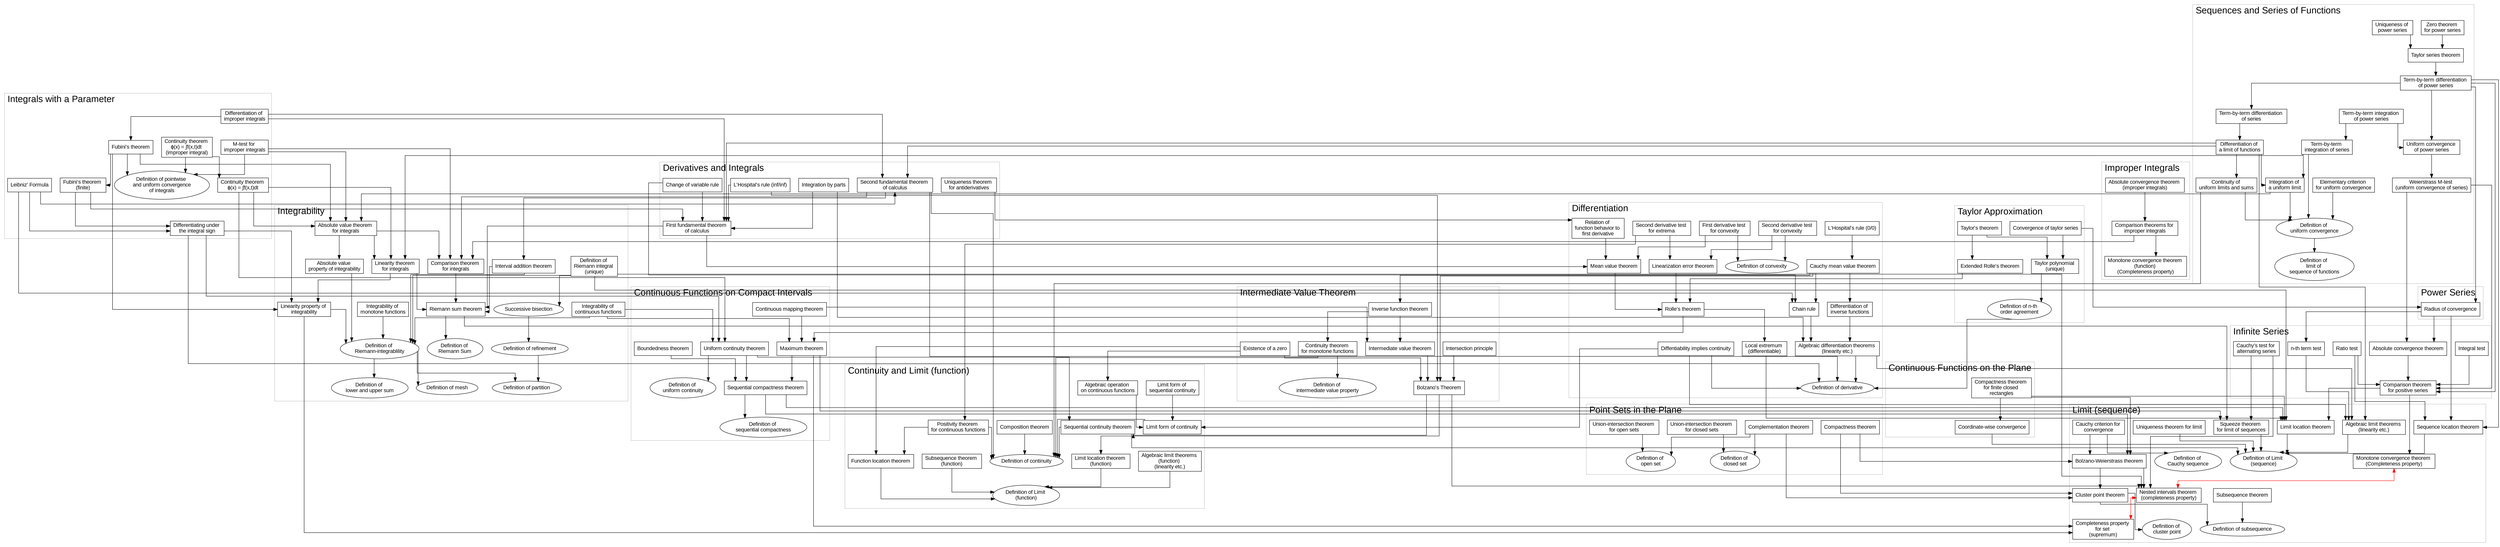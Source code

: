 digraph real_analysis_dependency {
    node [shape=box,fontname="Arial"];
    graph [fontsize=24,fontname="Arial",color="gray",labelfontsize=36,nodesep=0.3,splines=ortho];
    mct [label="Monotone convergence theorem \n(Completeness property)"];
    mctf [label="Monotone convergence theorem \n(function) \n(Completeness property)"];
    dol [label="Definition of Limit \n(sequence)", shape="oval"];
    dolf [label="Definition of Limit \n(function)", shape="oval"];
    doc [label="Definition of continuity", shape="oval"];
    dos [label="Definition of subsequence", shape="oval"];
    docs [label="Definition of \nCauchy sequence", shape="oval"];
    docp [label="Definition of \ncluster point", shape="oval"];
    utfl [label="Uniqueness theorem for limit"];
    stfls [label="Squeeze theorem \nfor limit of sequences"];
    ccfc [label="Cauchy criterion for \nconvergence"];
    llt [label="Limit location theorem"];
    lltf [label="Limit location theorem \n(function)"];
    flt [label="Function location theorem"];
    alt [label="Algebraic limit theorems \n(linearity etc.)"];
    adt [label="Algebraic differentiation theorems \n(linearity etc.)"];
    slt [label="Sequence location theorem"];
    st [label="Subsequence theorem"];
    stf [label="Subsequence theorem \n(function)"];
    nit [label="Nested intervals theorem \n(completeness property)"];
    cpt [label="Cluster point theorem"];
    bwt [label="Bolzano-Weierstrass theorem"];
    cpfs [label="Completeness property \nfor set \n(supremum)"];
    ctfps [label="Comparison theorem \nfor positive series"];
    act [label="Absolute convergence theorem"];
    actii [label="Absolute convergence theorem \n(improper integrals)"];
    rt [label="Ratio test"];
    it [label="Integral test"];
    ctfas [label="Cauchy's test for \nalternating series"];
    ntt [label="n-th term test"];
    roc [label="Radius of convergence"];
    lfoc [label="Limit form of continuity"];
    altf [label="Algebraic limit theorems \n(function) \n(linearity etc.)"];
    aoocf [label="Algebraic operation \non continuous functions"];
    cf [label="Composition theorem"];
    sct [label="Sequential continuity theorem"];
    lfost [label="Limit form of \nsequential continuity"];
    bt [label="Bolzano's Theorem"];
    ivt [label="Intermediate value theorem"];
    eoaz [label="Existence of a zero"];
    ip [label="Intersection principle"];
    ift [label="Inverse function theorem"];
    ctfmf [label="Continuity theorem \nfor monotone functions"];
    sct2 [label="Sequential compactness theorem"];
    dosc [label="Definition of \nsequential compactness", shape="oval"];
    bt2 [label="Boundedness theorem"];
    mt [label="Maximum theorem"];
    doivp [label="Definition of \nintermediate value property", shape="oval"];
    cmt [label="Continuous mapping theorem"];
    douc [label="Definition of \nuniform continuity", shape="oval"];
    uct [label="Uniform continuity theorem"];
    dod [label="Definition of derivative", shape="oval"];
    dic [label="Diffentiability implies continuity"];
    cr [label="Chain rule"];
    doif [label="Differentiation of \ninverse functions"];
    le [label="Local extremum \n(differentiable)"];
    rt2 [label="Rolle's theorem"];
    ert [label="Extended Rolle's theorem"];
    mvt [label="Mean value theorem"];
    rofbtfd [label="Relation of \nfunction behavior to \nfirst derivative"];
    lr [label="L'Hospital's rule (0/0)"];
    lr2 [label="L'Hospital's rule (inf/inf)"];
    cmvt [label="Cauchy mean value theorem"];
    let [label="Linearization error theorem"];
    sdt [label="Second derivative test \nfor extrema"];
    ptfcf [label="Positivity theorem \nfor continuous functions"];
    sdtfc [label="Second derivative test \nfor convexity"];
    fdtfc [label="First derivative test \nfor convexity"];
    doc2 [label="Definition of convexity", shape="oval"];
    donoa [label="Definition of n-th \norder agreement", shape="oval"];
    tp [label="Taylor polynomial \n(unique)"];
    tf [label="Taylor's theorem"];
    cots [label="Convergence of taylor series"];
    dori [label="Definition of \nRiemann-integrablility", shape="oval"];
    dop [label="Definition of partition", shape="oval"];
    dom [label="Definition of mesh", shape="oval"];
    dolaus [label="Definition of \nlower and upper sum", shape="oval"];
    iomf [label="Integrability of \nmonotone functions"];
    iocf [label="Integrability of \ncontinuous functions"];
    lpoi [label="Linearity property of \nintegrability"];
    avpoi [label="Absolute value \nproperty of integrability"];
    dor [label="Definition of refinement", shape="oval"];
    sb [label="Successive bisection", shape="oval"];
    dori2 [label="Definition of \nRiemann integral \n(unique)"];
    dors [label="Definition of \nRiemann Sum", shape="oval"];
    rst [label="Riemann sum theorem"];
    ltfi [label="Linearity theorem \nfor integrals"];
    avtfi [label="Absolute value theorem \nfor integrals"];
    ctfi [label="Comparison theorem \nfor integrals"];
    iat [label="Interval addition theorem"];
    fftoc [label="First fundamental theorem \nof calculus"];
    sftoc [label="Second fundamental theorem \nof calculus"];
    utfa [label="Uniqueness theorem \nfor antiderivatives"];
    ibp [label="Integration by parts"];
    covr [label="Change of variable rule"];
    ctfii [label="Comparison theorems for \nimproper integrals"];
    dolosof [label="Definition of \nlimit of \nsequence of functions", shape="oval"];
    douc2 [label="Definition of \nuniform convergence", shape="oval" ];
    ecfuc [label="Elementary criterion \nfor uniform convergence"];
    wmt [label="Weierstrass M-test \n(uniform convergence of series)"];
	ucops [label="Uniform convergence \nof power series"];
	coulas [label="Continuity of \nuniform limits and sums"];
	ioaul [label="Integration of \na uniform limit"];
	tbtios [label="Term-by-term \nintegration of series"];
	doalof [label="Differentiation of \na limit of functions"];
    tbtdos [label="Term-by-term differentiation \nof series"];
    tbtiops [label="Term-by-term integration \nof power series"];
    tbtdops [label="Term-by-term differentiation \nof power series"];
    tst [label="Taylor series theorem"];
    ztps [label="Zero theorem \nfor power series"];
    uops [label="Uniqueness of \npower series"];
    cwc [label="Coordinate-wise convergence"];
    ctffcr [label="Compactness theorem \nfor finite closed \nrectangles"];
    docs2 [label="Definition of \nclosed set", shape="oval"];
    doos [label="Definition of \nopen set", shape="oval"];
    uitfcs [label="Union-intersection theorem \nfor closed sets"];
    uitfos [label="Union-intersection theorem \nfor open sets"];
    ct [label="Compactness theorem"];
    ct2 [label="Complementation theorem"];
    ct3 [label="Continuity theorem \nϕ(x) = ∫f(x,t)dt"];
    dutis [label="Differentiating under \nthe integral sign"];
    lf [label="Leibniz' Formula"];
    ft [label="Fubini's theorem \n(finite)"];
    ft2 [label="Fubini's theorem"];
    dopaucoi [label="Definition of pointwise \n and uniform convergence \nof integrals", shape="oval"];
    mtfi [label="M-test for \nimproper integrals"];
    ct4 [label="Continuity theorem \nϕ(x) = ∫f(x,t)dt \n(improper integral)"];
    doii [label="Differentiation of \nimproper integrals"];

    subgraph cluster_limit { 
        label="Limit (sequence)";
        labeljust="l";
        utfl -> dol;
        stfls -> dol;
        alt -> dol;
        llt -> dol;
        slt -> dol;
        st -> dos;
        mct -> nit [color=red, dir="both"];
        cpt -> docp;
        cpt -> dos;
        bwt -> cpt;
        bwt -> nit;
        nit -> cpfs [color=red, dir="both"];
        ccfc -> docs;
        ccfc -> bwt;
    } 
    subgraph cluster_infinite_series {
        label="Infinite Series";
        labeljust="l";
        ctfps -> llt;
        ctfps -> mct;
        act -> ctfps;
        rt -> slt;
        rt -> ctfps;
        it -> ctfps;
        ntt -> alt;
        ctfas -> nit;
        ctfas -> stfls;
    }
    subgraph cluster_power_series {
        label="Power Series";
        labeljust="l";
        roc -> slt;
        roc -> ntt;
        roc -> act;
    }
    subgraph cluster_continuity_and_limit {
        label="Continuity and Limit (function)";
        labeljust="l";
        lfoc -> doc;
        altf -> dolf;
        stf -> dolf;
        lltf -> dolf;
        flt -> dolf;
        aoocf -> lfoc;
        cf -> doc;
        sct -> doc;
        sct -> dol;
        lfost -> lfoc;
        ptfcf -> flt;
        ptfcf -> doc;
    }
    subgraph cluster_intermediate_value_theorem {
        label="Intermediate Value Theorem";
        labeljust="l";
        bt -> nit;
        bt -> sct;
        bt -> lltf;
        ivt -> bt;
        eoaz -> bt;
        eoaz -> aoocf;
        eoaz -> flt;
        ip -> bt;
        ift -> ivt;
        ift -> ctfmf;
        ctfmf -> doc;
        ctfmf -> doivp;
    }
    subgraph cluster_cfoci {
        label="Continuous Functions on Compact Intervals";
        labeljust="l";
        sct2 -> bwt;
        sct2 -> llt;
        sct2 -> dosc;
        bt2 -> sct2;
        mt -> sct2;
        mt -> stfls;
        mt -> cpfs;
        cmt -> mt;
        cmt -> ivt;
        uct -> douc;
        uct -> sct;
        uct -> sct2;
    }
    subgraph cluster_differentiation {
        label="Differentiation";
        labeljust="l";
        dic -> dod;
        dic -> alt;
        dic -> lfoc;
        adt -> dod;
        adt -> alt;
        cr -> adt;
        doif -> adt;
        le -> llt;
        rt2 -> le;
        rt2 -> mt;
        mvt -> rt2;
        rofbtfd -> mvt;
        cmvt -> cr;
        cmvt -> bt;
        cmvt -> doif;
        cmvt -> ift;
        lr -> cmvt;
        let -> rt2;
        sdt -> let;
        sdt -> ptfcf;
        sdtfc -> let;
        sdtfc -> doc2;
        fdtfc -> mvt;
        fdtfc -> doc2;
    }
    subgraph cluster_taylor {
        label="Taylor Approximation";
        labeljust="l";
        tp -> donoa;
        donoa -> dod;
        ert -> rt2;
        tf -> ert;
        tf -> tp;
        cots -> roc;
        cots -> tp;
    }
    subgraph cluster_integrability {
        label="Integrability";
        labeljust="l";
        dori -> dop;
        dori -> dom;
        dori -> dolaus;
        iomf -> dori;
        iocf -> dori;
        iocf -> mt;
        iocf -> uct;
        lpoi -> dori;
        lpoi -> cpfs;
        avpoi -> dori;
        dor -> dop;
        sb -> dor;
        dori2 -> dori;
        dori2 -> sb;
        dori2 -> nit;
        dori2 -> llt;
        rst -> dors;
        rst -> stfls;
        ltfi -> lpoi;
        ltfi -> rst;
        ctfi -> rst;
        avtfi -> avpoi;
        avtfi -> ctfi;
        avtfi -> ltfi;
        iat -> rst;
        iat -> dori;
    }
    subgraph cluster_derivatives_and_integrals {
        label="Derivatives and Integrals";
        labeljust="l";
        fftoc -> rst;
        fftoc -> mvt;
        sftoc -> dod;
        sftoc -> doc;
        sftoc -> ctfi;
        sftoc -> iat;
        utfa -> rofbtfd;
        ibp -> fftoc;
        ibp -> adt;
        covr -> fftoc;
        covr -> cr;
        lr2 -> bt;
        lr2 -> fftoc;
    }
    subgraph cluster_improper_integrals {
        label="Improper Integrals";
        labeljust="l";
        ctfii -> ctfi;
        ctfii -> mctf;
        actii -> ctfii;
    }
    subgraph cluster_sasof {
        label="Sequences and Series of Functions";
        labeljust="l";
        douc2 -> dolosof;
        ecfuc -> douc2;
		wmt -> ctfps;
		wmt -> act;
		ucops -> wmt;
		coulas -> doc;
		coulas -> douc2;
		ioaul -> avtfi;
		ioaul -> douc2;
		tbtios -> douc2;
		tbtios -> ioaul;
		tbtios -> ltfi;
		doalof -> ioaul;
		doalof -> fftoc;
        doalof -> alt;
        doalof -> sftoc;
        doalof -> coulas;
        tbtdos -> doalof;
        tbtiops -> ucops;
        tbtiops -> tbtios;
        tbtdops -> roc;
        tbtdops -> slt;
        tbtdops -> ctfps;
        tbtdops -> ucops;
        tbtdops -> tbtdos;
        tst -> tbtdops;
        ztps -> tst;
        uops -> tst;
    }
    subgraph cluster_cfoap {
        label="Continuous Functions on the Plane";
        labeljust="l";
        cwc -> dol;
        ctffcr -> bwt;
        ctffcr -> cwc;
        ctffcr -> llt;
    }
    subgraph cluster_psitp {
        label="Point Sets in the Plane";
        labeljust="l";
        uitfcs -> docs2;
        ct -> bwt;
        ct -> cpt;
        uitfos -> doos;
        ct2 -> docs2;
        ct2 -> doos;
        ct2 -> cpt;
    }
    subgraph cluster_iwap {
        label="Integrals with a Parameter";
        labeljust="l";
        ct3 -> ltfi;
        ct3 -> avtfi;
        ct3 -> uct;
        dutis -> lpoi;
        dutis -> uct;
        dutis -> dod;
        lf -> dutis;
        lf -> cr;
        lf -> sftoc;
        ft -> fftoc;
        ft -> dutis;
        mtfi -> avtfi;
        mtfi -> ctfi;
        mtfi -> dopaucoi;
        ct4 -> ct3;
        ct4 -> dopaucoi;
        ft2 -> ft;
        ft2 -> lpoi;
        ft2 -> avtfi;
        ft2 -> dopaucoi;
        doii -> ft2;
        doii -> fftoc;
        doii -> sftoc;
    }
}
